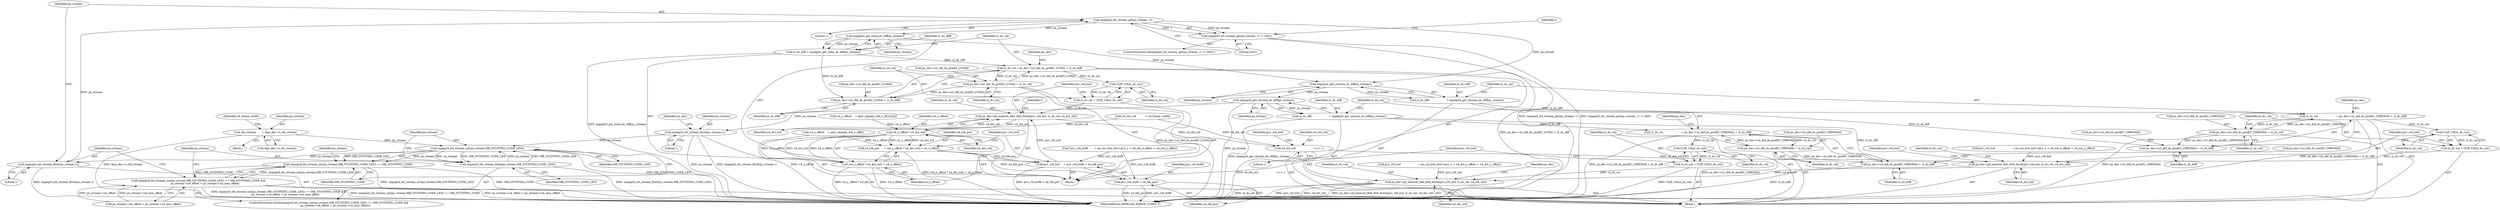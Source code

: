 digraph "0_Android_ffab15eb80630dc799eb410855c93525b75233c3_1@pointer" {
"1000227" [label="(Call,impeg2d_bit_stream_get(ps_stream, 1))"];
"1000222" [label="(Call,impeg2d_bit_stream_flush(ps_stream,1))"];
"1000208" [label="(Call,impeg2d_bit_stream_nxt(ps_stream,MB_STUFFING_CODE_LEN))"];
"1000125" [label="(Call,*ps_stream       = &ps_dec->s_bit_stream)"];
"1000417" [label="(Call,impeg2d_bit_stream_flush(ps_stream,1))"];
"1000349" [label="(Call,impeg2d_get_chroma_dc_diff(ps_stream))"];
"1000312" [label="(Call,impeg2d_get_chroma_dc_diff(ps_stream))"];
"1000227" [label="(Call,impeg2d_bit_stream_get(ps_stream, 1))"];
"1000266" [label="(Call,impeg2d_get_luma_dc_diff(ps_stream))"];
"1000219" [label="(Call,impeg2d_bit_stream_flush(ps_stream,MB_STUFFING_CODE_LEN))"];
"1000226" [label="(Call,impeg2d_bit_stream_get(ps_stream, 1) != 0x01)"];
"1000264" [label="(Call,i2_dc_diff = impeg2d_get_luma_dc_diff(ps_stream))"];
"1000268" [label="(Call,i2_dc_val = ps_dec->u2_def_dc_pred[Y_LUMA] + i2_dc_diff)"];
"1000277" [label="(Call,ps_dec->u2_def_dc_pred[Y_LUMA] = i2_dc_val)"];
"1000270" [label="(Call,ps_dec->u2_def_dc_pred[Y_LUMA] + i2_dc_diff)"];
"1000286" [label="(Call,CLIP_U8(i2_dc_val))"];
"1000284" [label="(Call,i2_dc_val = CLIP_U8(i2_dc_val))"];
"1000288" [label="(Call,ps_dec->pf_memset_8bit_8x8_block(pu1_vld_buf, i2_dc_val, u4_dst_wd))"];
"1000255" [label="(Call,u4_y_offset * u4_dst_wd)"];
"1000252" [label="(Call,u4_blk_pos     = (u4_y_offset * u4_dst_wd) + u4_x_offset)"];
"1000259" [label="(Call,pu1_vld_buf     = pu1_vld_buf8 + u4_blk_pos)"];
"1000261" [label="(Call,pu1_vld_buf8 + u4_blk_pos)"];
"1000254" [label="(Call,(u4_y_offset * u4_dst_wd) + u4_x_offset)"];
"1000298" [label="(Call,u4_dst_wd                      >>= 1)"];
"1000334" [label="(Call,ps_dec->pf_memset_8bit_8x8_block(pu1_vld_buf, i2_dc_val, u4_dst_wd))"];
"1000371" [label="(Call,ps_dec->pf_memset_8bit_8x8_block(pu1_vld_buf, i2_dc_val, u4_dst_wd))"];
"1000310" [label="(Call,i2_dc_diff                     = impeg2d_get_chroma_dc_diff(ps_stream))"];
"1000314" [label="(Call,i2_dc_val                      = ps_dec->u2_def_dc_pred[U_CHROMA] + i2_dc_diff)"];
"1000323" [label="(Call,ps_dec->u2_def_dc_pred[U_CHROMA] = i2_dc_val)"];
"1000316" [label="(Call,ps_dec->u2_def_dc_pred[U_CHROMA] + i2_dc_diff)"];
"1000332" [label="(Call,CLIP_U8(i2_dc_val))"];
"1000330" [label="(Call,i2_dc_val = CLIP_U8(i2_dc_val))"];
"1000347" [label="(Call,i2_dc_diff                     = impeg2d_get_chroma_dc_diff(ps_stream))"];
"1000351" [label="(Call,i2_dc_val                      = ps_dec->u2_def_dc_pred[V_CHROMA] + i2_dc_diff)"];
"1000360" [label="(Call,ps_dec->u2_def_dc_pred[V_CHROMA] = i2_dc_val)"];
"1000353" [label="(Call,ps_dec->u2_def_dc_pred[V_CHROMA] + i2_dc_diff)"];
"1000369" [label="(Call,CLIP_U8(i2_dc_val))"];
"1000367" [label="(Call,i2_dc_val = CLIP_U8(i2_dc_val))"];
"1000207" [label="(Call,impeg2d_bit_stream_nxt(ps_stream,MB_STUFFING_CODE_LEN) == MB_STUFFING_CODE)"];
"1000206" [label="(Call,impeg2d_bit_stream_nxt(ps_stream,MB_STUFFING_CODE_LEN) == MB_STUFFING_CODE &&\n                ps_stream->u4_offset < ps_stream->u4_max_offset)"];
"1000312" [label="(Call,impeg2d_get_chroma_dc_diff(ps_stream))"];
"1000438" [label="(MethodReturn,IMPEG2D_ERROR_CODES_T)"];
"1000339" [label="(Identifier,pu1_vld_buf)"];
"1000332" [label="(Call,CLIP_U8(i2_dc_val))"];
"1000257" [label="(Identifier,u4_dst_wd)"];
"1000127" [label="(Call,&ps_dec->s_bit_stream)"];
"1000298" [label="(Call,u4_dst_wd                      >>= 1)"];
"1000313" [label="(Identifier,ps_stream)"];
"1000334" [label="(Call,ps_dec->pf_memset_8bit_8x8_block(pu1_vld_buf, i2_dc_val, u4_dst_wd))"];
"1000331" [label="(Identifier,i2_dc_val)"];
"1000252" [label="(Call,u4_blk_pos     = (u4_y_offset * u4_dst_wd) + u4_x_offset)"];
"1000369" [label="(Call,CLIP_U8(i2_dc_val))"];
"1000262" [label="(Identifier,pu1_vld_buf8)"];
"1000354" [label="(Call,ps_dec->u2_def_dc_pred[V_CHROMA])"];
"1000126" [label="(Identifier,ps_stream)"];
"1000192" [label="(Call,*pu1_vld_buf8        = ps_cur_frm_buf->pu1_y + u4_dst_x_offset + u4_dst_y_offset)"];
"1000417" [label="(Call,impeg2d_bit_stream_flush(ps_stream,1))"];
"1000367" [label="(Call,i2_dc_val = CLIP_U8(i2_dc_val))"];
"1000280" [label="(Identifier,ps_dec)"];
"1000363" [label="(Identifier,ps_dec)"];
"1000360" [label="(Call,ps_dec->u2_def_dc_pred[V_CHROMA] = i2_dc_val)"];
"1000366" [label="(Identifier,i2_dc_val)"];
"1000263" [label="(Identifier,u4_blk_pos)"];
"1000224" [label="(Literal,1)"];
"1000349" [label="(Call,impeg2d_get_chroma_dc_diff(ps_stream))"];
"1000271" [label="(Call,ps_dec->u2_def_dc_pred[Y_LUMA])"];
"1000269" [label="(Identifier,i2_dc_val)"];
"1000276" [label="(Identifier,i2_dc_diff)"];
"1000268" [label="(Call,i2_dc_val = ps_dec->u2_def_dc_pred[Y_LUMA] + i2_dc_diff)"];
"1000377" [label="(Identifier,ps_dec)"];
"1000326" [label="(Identifier,ps_dec)"];
"1000284" [label="(Call,i2_dc_val = CLIP_U8(i2_dc_val))"];
"1000335" [label="(Identifier,pu1_vld_buf)"];
"1000223" [label="(Identifier,ps_stream)"];
"1000255" [label="(Call,u4_y_offset * u4_dst_wd)"];
"1000206" [label="(Call,impeg2d_bit_stream_nxt(ps_stream,MB_STUFFING_CODE_LEN) == MB_STUFFING_CODE &&\n                ps_stream->u4_offset < ps_stream->u4_max_offset)"];
"1000300" [label="(Literal,1)"];
"1000291" [label="(Identifier,u4_dst_wd)"];
"1000207" [label="(Call,impeg2d_bit_stream_nxt(ps_stream,MB_STUFFING_CODE_LEN) == MB_STUFFING_CODE)"];
"1000373" [label="(Identifier,i2_dc_val)"];
"1000225" [label="(ControlStructure,if(impeg2d_bit_stream_get(ps_stream, 1) != 0x01))"];
"1000359" [label="(Identifier,i2_dc_diff)"];
"1000277" [label="(Call,ps_dec->u2_def_dc_pred[Y_LUMA] = i2_dc_val)"];
"1000260" [label="(Identifier,pu1_vld_buf)"];
"1000287" [label="(Identifier,i2_dc_val)"];
"1000125" [label="(Call,*ps_stream       = &ps_dec->s_bit_stream)"];
"1000166" [label="(Block,)"];
"1000221" [label="(Identifier,MB_STUFFING_CODE_LEN)"];
"1000135" [label="(Identifier,u4_frame_width)"];
"1000336" [label="(Identifier,i2_dc_val)"];
"1000230" [label="(Literal,0x01)"];
"1000310" [label="(Call,i2_dc_diff                     = impeg2d_get_chroma_dc_diff(ps_stream))"];
"1000220" [label="(Identifier,ps_stream)"];
"1000115" [label="(Block,)"];
"1000289" [label="(Identifier,pu1_vld_buf)"];
"1000371" [label="(Call,ps_dec->pf_memset_8bit_8x8_block(pu1_vld_buf, i2_dc_val, u4_dst_wd))"];
"1000299" [label="(Identifier,u4_dst_wd)"];
"1000302" [label="(Identifier,pu1_vld_buf)"];
"1000226" [label="(Call,impeg2d_bit_stream_get(ps_stream, 1) != 0x01)"];
"1000290" [label="(Identifier,i2_dc_val)"];
"1000286" [label="(Call,CLIP_U8(i2_dc_val))"];
"1000267" [label="(Identifier,ps_stream)"];
"1000423" [label="(Identifier,ps_dec)"];
"1000372" [label="(Identifier,pu1_vld_buf)"];
"1000368" [label="(Identifier,i2_dc_val)"];
"1000270" [label="(Call,ps_dec->u2_def_dc_pred[Y_LUMA] + i2_dc_diff)"];
"1000418" [label="(Identifier,ps_stream)"];
"1000351" [label="(Call,i2_dc_val                      = ps_dec->u2_def_dc_pred[V_CHROMA] + i2_dc_diff)"];
"1000210" [label="(Identifier,MB_STUFFING_CODE_LEN)"];
"1000219" [label="(Call,impeg2d_bit_stream_flush(ps_stream,MB_STUFFING_CODE_LEN))"];
"1000202" [label="(Call,u4_dst_wd           = u4_frame_width)"];
"1000316" [label="(Call,ps_dec->u2_def_dc_pred[U_CHROMA] + i2_dc_diff)"];
"1000374" [label="(Identifier,u4_dst_wd)"];
"1000347" [label="(Call,i2_dc_diff                     = impeg2d_get_chroma_dc_diff(ps_stream))"];
"1000285" [label="(Identifier,i2_dc_val)"];
"1000229" [label="(Literal,1)"];
"1000222" [label="(Call,impeg2d_bit_stream_flush(ps_stream,1))"];
"1000301" [label="(Call,pu1_vld_buf                     = ps_cur_frm_buf->pu1_u + u4_dst_x_offset + u4_dst_y_offset)"];
"1000315" [label="(Identifier,i2_dc_val)"];
"1000256" [label="(Identifier,u4_y_offset)"];
"1000208" [label="(Call,impeg2d_bit_stream_nxt(ps_stream,MB_STUFFING_CODE_LEN))"];
"1000254" [label="(Call,(u4_y_offset * u4_dst_wd) + u4_x_offset)"];
"1000234" [label="(Identifier,i)"];
"1000350" [label="(Identifier,ps_stream)"];
"1000333" [label="(Identifier,i2_dc_val)"];
"1000211" [label="(Identifier,MB_STUFFING_CODE)"];
"1000209" [label="(Identifier,ps_stream)"];
"1000259" [label="(Call,pu1_vld_buf     = pu1_vld_buf8 + u4_blk_pos)"];
"1000317" [label="(Call,ps_dec->u2_def_dc_pred[U_CHROMA])"];
"1000330" [label="(Call,i2_dc_val = CLIP_U8(i2_dc_val))"];
"1000419" [label="(Literal,1)"];
"1000329" [label="(Identifier,i2_dc_val)"];
"1000352" [label="(Identifier,i2_dc_val)"];
"1000283" [label="(Identifier,i2_dc_val)"];
"1000264" [label="(Call,i2_dc_diff = impeg2d_get_luma_dc_diff(ps_stream))"];
"1000205" [label="(ControlStructure,while(impeg2d_bit_stream_nxt(ps_stream,MB_STUFFING_CODE_LEN) == MB_STUFFING_CODE &&\n                ps_stream->u4_offset < ps_stream->u4_max_offset))"];
"1000348" [label="(Identifier,i2_dc_diff)"];
"1000258" [label="(Identifier,u4_x_offset)"];
"1000278" [label="(Call,ps_dec->u2_def_dc_pred[Y_LUMA])"];
"1000361" [label="(Call,ps_dec->u2_def_dc_pred[V_CHROMA])"];
"1000314" [label="(Call,i2_dc_val                      = ps_dec->u2_def_dc_pred[U_CHROMA] + i2_dc_diff)"];
"1000240" [label="(Identifier,i)"];
"1000324" [label="(Call,ps_dec->u2_def_dc_pred[U_CHROMA])"];
"1000323" [label="(Call,ps_dec->u2_def_dc_pred[U_CHROMA] = i2_dc_val)"];
"1000353" [label="(Call,ps_dec->u2_def_dc_pred[V_CHROMA] + i2_dc_diff)"];
"1000322" [label="(Identifier,i2_dc_diff)"];
"1000242" [label="(Call,u4_x_offset    = gai2_impeg2_blk_x_off[i])"];
"1000338" [label="(Call,pu1_vld_buf                     = ps_cur_frm_buf->pu1_v + u4_dst_x_offset + u4_dst_y_offset)"];
"1000265" [label="(Identifier,i2_dc_diff)"];
"1000241" [label="(Block,)"];
"1000227" [label="(Call,impeg2d_bit_stream_get(ps_stream, 1))"];
"1000337" [label="(Identifier,u4_dst_wd)"];
"1000228" [label="(Identifier,ps_stream)"];
"1000288" [label="(Call,ps_dec->pf_memset_8bit_8x8_block(pu1_vld_buf, i2_dc_val, u4_dst_wd))"];
"1000212" [label="(Call,ps_stream->u4_offset < ps_stream->u4_max_offset)"];
"1000253" [label="(Identifier,u4_blk_pos)"];
"1000261" [label="(Call,pu1_vld_buf8 + u4_blk_pos)"];
"1000266" [label="(Call,impeg2d_get_luma_dc_diff(ps_stream))"];
"1000247" [label="(Call,u4_y_offset    = gai2_impeg2_blk_y_off_frm[i])"];
"1000214" [label="(Identifier,ps_stream)"];
"1000311" [label="(Identifier,i2_dc_diff)"];
"1000370" [label="(Identifier,i2_dc_val)"];
"1000227" -> "1000226"  [label="AST: "];
"1000227" -> "1000229"  [label="CFG: "];
"1000228" -> "1000227"  [label="AST: "];
"1000229" -> "1000227"  [label="AST: "];
"1000230" -> "1000227"  [label="CFG: "];
"1000227" -> "1000226"  [label="DDG: ps_stream"];
"1000227" -> "1000226"  [label="DDG: 1"];
"1000222" -> "1000227"  [label="DDG: ps_stream"];
"1000227" -> "1000266"  [label="DDG: ps_stream"];
"1000227" -> "1000312"  [label="DDG: ps_stream"];
"1000222" -> "1000166"  [label="AST: "];
"1000222" -> "1000224"  [label="CFG: "];
"1000223" -> "1000222"  [label="AST: "];
"1000224" -> "1000222"  [label="AST: "];
"1000228" -> "1000222"  [label="CFG: "];
"1000222" -> "1000438"  [label="DDG: impeg2d_bit_stream_flush(ps_stream,1)"];
"1000208" -> "1000222"  [label="DDG: ps_stream"];
"1000208" -> "1000207"  [label="AST: "];
"1000208" -> "1000210"  [label="CFG: "];
"1000209" -> "1000208"  [label="AST: "];
"1000210" -> "1000208"  [label="AST: "];
"1000211" -> "1000208"  [label="CFG: "];
"1000208" -> "1000438"  [label="DDG: MB_STUFFING_CODE_LEN"];
"1000208" -> "1000207"  [label="DDG: ps_stream"];
"1000208" -> "1000207"  [label="DDG: MB_STUFFING_CODE_LEN"];
"1000125" -> "1000208"  [label="DDG: ps_stream"];
"1000417" -> "1000208"  [label="DDG: ps_stream"];
"1000219" -> "1000208"  [label="DDG: ps_stream"];
"1000219" -> "1000208"  [label="DDG: MB_STUFFING_CODE_LEN"];
"1000208" -> "1000219"  [label="DDG: ps_stream"];
"1000208" -> "1000219"  [label="DDG: MB_STUFFING_CODE_LEN"];
"1000125" -> "1000115"  [label="AST: "];
"1000125" -> "1000127"  [label="CFG: "];
"1000126" -> "1000125"  [label="AST: "];
"1000127" -> "1000125"  [label="AST: "];
"1000135" -> "1000125"  [label="CFG: "];
"1000125" -> "1000438"  [label="DDG: &ps_dec->s_bit_stream"];
"1000417" -> "1000166"  [label="AST: "];
"1000417" -> "1000419"  [label="CFG: "];
"1000418" -> "1000417"  [label="AST: "];
"1000419" -> "1000417"  [label="AST: "];
"1000423" -> "1000417"  [label="CFG: "];
"1000417" -> "1000438"  [label="DDG: ps_stream"];
"1000417" -> "1000438"  [label="DDG: impeg2d_bit_stream_flush(ps_stream,1)"];
"1000349" -> "1000417"  [label="DDG: ps_stream"];
"1000349" -> "1000347"  [label="AST: "];
"1000349" -> "1000350"  [label="CFG: "];
"1000350" -> "1000349"  [label="AST: "];
"1000347" -> "1000349"  [label="CFG: "];
"1000349" -> "1000438"  [label="DDG: ps_stream"];
"1000349" -> "1000347"  [label="DDG: ps_stream"];
"1000312" -> "1000349"  [label="DDG: ps_stream"];
"1000312" -> "1000310"  [label="AST: "];
"1000312" -> "1000313"  [label="CFG: "];
"1000313" -> "1000312"  [label="AST: "];
"1000310" -> "1000312"  [label="CFG: "];
"1000312" -> "1000310"  [label="DDG: ps_stream"];
"1000266" -> "1000312"  [label="DDG: ps_stream"];
"1000266" -> "1000264"  [label="AST: "];
"1000266" -> "1000267"  [label="CFG: "];
"1000267" -> "1000266"  [label="AST: "];
"1000264" -> "1000266"  [label="CFG: "];
"1000266" -> "1000264"  [label="DDG: ps_stream"];
"1000219" -> "1000205"  [label="AST: "];
"1000219" -> "1000221"  [label="CFG: "];
"1000220" -> "1000219"  [label="AST: "];
"1000221" -> "1000219"  [label="AST: "];
"1000209" -> "1000219"  [label="CFG: "];
"1000219" -> "1000438"  [label="DDG: impeg2d_bit_stream_flush(ps_stream,MB_STUFFING_CODE_LEN)"];
"1000226" -> "1000225"  [label="AST: "];
"1000226" -> "1000230"  [label="CFG: "];
"1000230" -> "1000226"  [label="AST: "];
"1000234" -> "1000226"  [label="CFG: "];
"1000226" -> "1000438"  [label="DDG: impeg2d_bit_stream_get(ps_stream, 1)"];
"1000226" -> "1000438"  [label="DDG: impeg2d_bit_stream_get(ps_stream, 1) != 0x01"];
"1000264" -> "1000241"  [label="AST: "];
"1000265" -> "1000264"  [label="AST: "];
"1000269" -> "1000264"  [label="CFG: "];
"1000264" -> "1000438"  [label="DDG: impeg2d_get_luma_dc_diff(ps_stream)"];
"1000264" -> "1000268"  [label="DDG: i2_dc_diff"];
"1000264" -> "1000270"  [label="DDG: i2_dc_diff"];
"1000268" -> "1000241"  [label="AST: "];
"1000268" -> "1000270"  [label="CFG: "];
"1000269" -> "1000268"  [label="AST: "];
"1000270" -> "1000268"  [label="AST: "];
"1000280" -> "1000268"  [label="CFG: "];
"1000268" -> "1000438"  [label="DDG: ps_dec->u2_def_dc_pred[Y_LUMA] + i2_dc_diff"];
"1000277" -> "1000268"  [label="DDG: ps_dec->u2_def_dc_pred[Y_LUMA]"];
"1000268" -> "1000277"  [label="DDG: i2_dc_val"];
"1000268" -> "1000286"  [label="DDG: i2_dc_val"];
"1000277" -> "1000241"  [label="AST: "];
"1000277" -> "1000283"  [label="CFG: "];
"1000278" -> "1000277"  [label="AST: "];
"1000283" -> "1000277"  [label="AST: "];
"1000285" -> "1000277"  [label="CFG: "];
"1000277" -> "1000438"  [label="DDG: ps_dec->u2_def_dc_pred[Y_LUMA]"];
"1000277" -> "1000270"  [label="DDG: ps_dec->u2_def_dc_pred[Y_LUMA]"];
"1000270" -> "1000276"  [label="CFG: "];
"1000271" -> "1000270"  [label="AST: "];
"1000276" -> "1000270"  [label="AST: "];
"1000286" -> "1000284"  [label="AST: "];
"1000286" -> "1000287"  [label="CFG: "];
"1000287" -> "1000286"  [label="AST: "];
"1000284" -> "1000286"  [label="CFG: "];
"1000286" -> "1000284"  [label="DDG: i2_dc_val"];
"1000284" -> "1000241"  [label="AST: "];
"1000285" -> "1000284"  [label="AST: "];
"1000289" -> "1000284"  [label="CFG: "];
"1000284" -> "1000288"  [label="DDG: i2_dc_val"];
"1000288" -> "1000241"  [label="AST: "];
"1000288" -> "1000291"  [label="CFG: "];
"1000289" -> "1000288"  [label="AST: "];
"1000290" -> "1000288"  [label="AST: "];
"1000291" -> "1000288"  [label="AST: "];
"1000240" -> "1000288"  [label="CFG: "];
"1000288" -> "1000255"  [label="DDG: u4_dst_wd"];
"1000259" -> "1000288"  [label="DDG: pu1_vld_buf"];
"1000255" -> "1000288"  [label="DDG: u4_dst_wd"];
"1000288" -> "1000298"  [label="DDG: u4_dst_wd"];
"1000255" -> "1000254"  [label="AST: "];
"1000255" -> "1000257"  [label="CFG: "];
"1000256" -> "1000255"  [label="AST: "];
"1000257" -> "1000255"  [label="AST: "];
"1000258" -> "1000255"  [label="CFG: "];
"1000255" -> "1000438"  [label="DDG: u4_y_offset"];
"1000255" -> "1000252"  [label="DDG: u4_y_offset"];
"1000255" -> "1000252"  [label="DDG: u4_dst_wd"];
"1000255" -> "1000254"  [label="DDG: u4_y_offset"];
"1000255" -> "1000254"  [label="DDG: u4_dst_wd"];
"1000247" -> "1000255"  [label="DDG: u4_y_offset"];
"1000202" -> "1000255"  [label="DDG: u4_dst_wd"];
"1000252" -> "1000241"  [label="AST: "];
"1000252" -> "1000254"  [label="CFG: "];
"1000253" -> "1000252"  [label="AST: "];
"1000254" -> "1000252"  [label="AST: "];
"1000260" -> "1000252"  [label="CFG: "];
"1000252" -> "1000438"  [label="DDG: (u4_y_offset * u4_dst_wd) + u4_x_offset"];
"1000242" -> "1000252"  [label="DDG: u4_x_offset"];
"1000252" -> "1000259"  [label="DDG: u4_blk_pos"];
"1000252" -> "1000261"  [label="DDG: u4_blk_pos"];
"1000259" -> "1000241"  [label="AST: "];
"1000259" -> "1000261"  [label="CFG: "];
"1000260" -> "1000259"  [label="AST: "];
"1000261" -> "1000259"  [label="AST: "];
"1000265" -> "1000259"  [label="CFG: "];
"1000259" -> "1000438"  [label="DDG: pu1_vld_buf8 + u4_blk_pos"];
"1000192" -> "1000259"  [label="DDG: pu1_vld_buf8"];
"1000261" -> "1000263"  [label="CFG: "];
"1000262" -> "1000261"  [label="AST: "];
"1000263" -> "1000261"  [label="AST: "];
"1000261" -> "1000438"  [label="DDG: u4_blk_pos"];
"1000261" -> "1000438"  [label="DDG: pu1_vld_buf8"];
"1000192" -> "1000261"  [label="DDG: pu1_vld_buf8"];
"1000254" -> "1000258"  [label="CFG: "];
"1000258" -> "1000254"  [label="AST: "];
"1000254" -> "1000438"  [label="DDG: u4_y_offset * u4_dst_wd"];
"1000254" -> "1000438"  [label="DDG: u4_x_offset"];
"1000242" -> "1000254"  [label="DDG: u4_x_offset"];
"1000298" -> "1000166"  [label="AST: "];
"1000298" -> "1000300"  [label="CFG: "];
"1000299" -> "1000298"  [label="AST: "];
"1000300" -> "1000298"  [label="AST: "];
"1000302" -> "1000298"  [label="CFG: "];
"1000298" -> "1000438"  [label="DDG: u4_dst_wd                      >>= 1"];
"1000202" -> "1000298"  [label="DDG: u4_dst_wd"];
"1000298" -> "1000334"  [label="DDG: u4_dst_wd"];
"1000334" -> "1000166"  [label="AST: "];
"1000334" -> "1000337"  [label="CFG: "];
"1000335" -> "1000334"  [label="AST: "];
"1000336" -> "1000334"  [label="AST: "];
"1000337" -> "1000334"  [label="AST: "];
"1000339" -> "1000334"  [label="CFG: "];
"1000301" -> "1000334"  [label="DDG: pu1_vld_buf"];
"1000330" -> "1000334"  [label="DDG: i2_dc_val"];
"1000334" -> "1000371"  [label="DDG: u4_dst_wd"];
"1000371" -> "1000166"  [label="AST: "];
"1000371" -> "1000374"  [label="CFG: "];
"1000372" -> "1000371"  [label="AST: "];
"1000373" -> "1000371"  [label="AST: "];
"1000374" -> "1000371"  [label="AST: "];
"1000377" -> "1000371"  [label="CFG: "];
"1000371" -> "1000438"  [label="DDG: i2_dc_val"];
"1000371" -> "1000438"  [label="DDG: pu1_vld_buf"];
"1000371" -> "1000438"  [label="DDG: u4_dst_wd"];
"1000371" -> "1000438"  [label="DDG: ps_dec->pf_memset_8bit_8x8_block(pu1_vld_buf, i2_dc_val, u4_dst_wd)"];
"1000338" -> "1000371"  [label="DDG: pu1_vld_buf"];
"1000367" -> "1000371"  [label="DDG: i2_dc_val"];
"1000310" -> "1000166"  [label="AST: "];
"1000311" -> "1000310"  [label="AST: "];
"1000315" -> "1000310"  [label="CFG: "];
"1000310" -> "1000314"  [label="DDG: i2_dc_diff"];
"1000310" -> "1000316"  [label="DDG: i2_dc_diff"];
"1000314" -> "1000166"  [label="AST: "];
"1000314" -> "1000316"  [label="CFG: "];
"1000315" -> "1000314"  [label="AST: "];
"1000316" -> "1000314"  [label="AST: "];
"1000326" -> "1000314"  [label="CFG: "];
"1000314" -> "1000438"  [label="DDG: ps_dec->u2_def_dc_pred[U_CHROMA] + i2_dc_diff"];
"1000323" -> "1000314"  [label="DDG: ps_dec->u2_def_dc_pred[U_CHROMA]"];
"1000314" -> "1000323"  [label="DDG: i2_dc_val"];
"1000314" -> "1000332"  [label="DDG: i2_dc_val"];
"1000323" -> "1000166"  [label="AST: "];
"1000323" -> "1000329"  [label="CFG: "];
"1000324" -> "1000323"  [label="AST: "];
"1000329" -> "1000323"  [label="AST: "];
"1000331" -> "1000323"  [label="CFG: "];
"1000323" -> "1000438"  [label="DDG: ps_dec->u2_def_dc_pred[U_CHROMA]"];
"1000323" -> "1000316"  [label="DDG: ps_dec->u2_def_dc_pred[U_CHROMA]"];
"1000316" -> "1000322"  [label="CFG: "];
"1000317" -> "1000316"  [label="AST: "];
"1000322" -> "1000316"  [label="AST: "];
"1000332" -> "1000330"  [label="AST: "];
"1000332" -> "1000333"  [label="CFG: "];
"1000333" -> "1000332"  [label="AST: "];
"1000330" -> "1000332"  [label="CFG: "];
"1000332" -> "1000330"  [label="DDG: i2_dc_val"];
"1000330" -> "1000166"  [label="AST: "];
"1000331" -> "1000330"  [label="AST: "];
"1000335" -> "1000330"  [label="CFG: "];
"1000347" -> "1000166"  [label="AST: "];
"1000348" -> "1000347"  [label="AST: "];
"1000352" -> "1000347"  [label="CFG: "];
"1000347" -> "1000438"  [label="DDG: impeg2d_get_chroma_dc_diff(ps_stream)"];
"1000347" -> "1000351"  [label="DDG: i2_dc_diff"];
"1000347" -> "1000353"  [label="DDG: i2_dc_diff"];
"1000351" -> "1000166"  [label="AST: "];
"1000351" -> "1000353"  [label="CFG: "];
"1000352" -> "1000351"  [label="AST: "];
"1000353" -> "1000351"  [label="AST: "];
"1000363" -> "1000351"  [label="CFG: "];
"1000351" -> "1000438"  [label="DDG: ps_dec->u2_def_dc_pred[V_CHROMA] + i2_dc_diff"];
"1000360" -> "1000351"  [label="DDG: ps_dec->u2_def_dc_pred[V_CHROMA]"];
"1000351" -> "1000360"  [label="DDG: i2_dc_val"];
"1000351" -> "1000369"  [label="DDG: i2_dc_val"];
"1000360" -> "1000166"  [label="AST: "];
"1000360" -> "1000366"  [label="CFG: "];
"1000361" -> "1000360"  [label="AST: "];
"1000366" -> "1000360"  [label="AST: "];
"1000368" -> "1000360"  [label="CFG: "];
"1000360" -> "1000438"  [label="DDG: ps_dec->u2_def_dc_pred[V_CHROMA]"];
"1000360" -> "1000353"  [label="DDG: ps_dec->u2_def_dc_pred[V_CHROMA]"];
"1000353" -> "1000359"  [label="CFG: "];
"1000354" -> "1000353"  [label="AST: "];
"1000359" -> "1000353"  [label="AST: "];
"1000353" -> "1000438"  [label="DDG: i2_dc_diff"];
"1000369" -> "1000367"  [label="AST: "];
"1000369" -> "1000370"  [label="CFG: "];
"1000370" -> "1000369"  [label="AST: "];
"1000367" -> "1000369"  [label="CFG: "];
"1000369" -> "1000367"  [label="DDG: i2_dc_val"];
"1000367" -> "1000166"  [label="AST: "];
"1000368" -> "1000367"  [label="AST: "];
"1000372" -> "1000367"  [label="CFG: "];
"1000367" -> "1000438"  [label="DDG: CLIP_U8(i2_dc_val)"];
"1000207" -> "1000206"  [label="AST: "];
"1000207" -> "1000211"  [label="CFG: "];
"1000211" -> "1000207"  [label="AST: "];
"1000214" -> "1000207"  [label="CFG: "];
"1000206" -> "1000207"  [label="CFG: "];
"1000207" -> "1000438"  [label="DDG: impeg2d_bit_stream_nxt(ps_stream,MB_STUFFING_CODE_LEN)"];
"1000207" -> "1000438"  [label="DDG: MB_STUFFING_CODE"];
"1000207" -> "1000206"  [label="DDG: impeg2d_bit_stream_nxt(ps_stream,MB_STUFFING_CODE_LEN)"];
"1000207" -> "1000206"  [label="DDG: MB_STUFFING_CODE"];
"1000206" -> "1000205"  [label="AST: "];
"1000206" -> "1000212"  [label="CFG: "];
"1000212" -> "1000206"  [label="AST: "];
"1000220" -> "1000206"  [label="CFG: "];
"1000223" -> "1000206"  [label="CFG: "];
"1000206" -> "1000438"  [label="DDG: impeg2d_bit_stream_nxt(ps_stream,MB_STUFFING_CODE_LEN) == MB_STUFFING_CODE &&\n                ps_stream->u4_offset < ps_stream->u4_max_offset"];
"1000206" -> "1000438"  [label="DDG: impeg2d_bit_stream_nxt(ps_stream,MB_STUFFING_CODE_LEN) == MB_STUFFING_CODE"];
"1000206" -> "1000438"  [label="DDG: ps_stream->u4_offset < ps_stream->u4_max_offset"];
"1000212" -> "1000206"  [label="DDG: ps_stream->u4_offset"];
"1000212" -> "1000206"  [label="DDG: ps_stream->u4_max_offset"];
}
